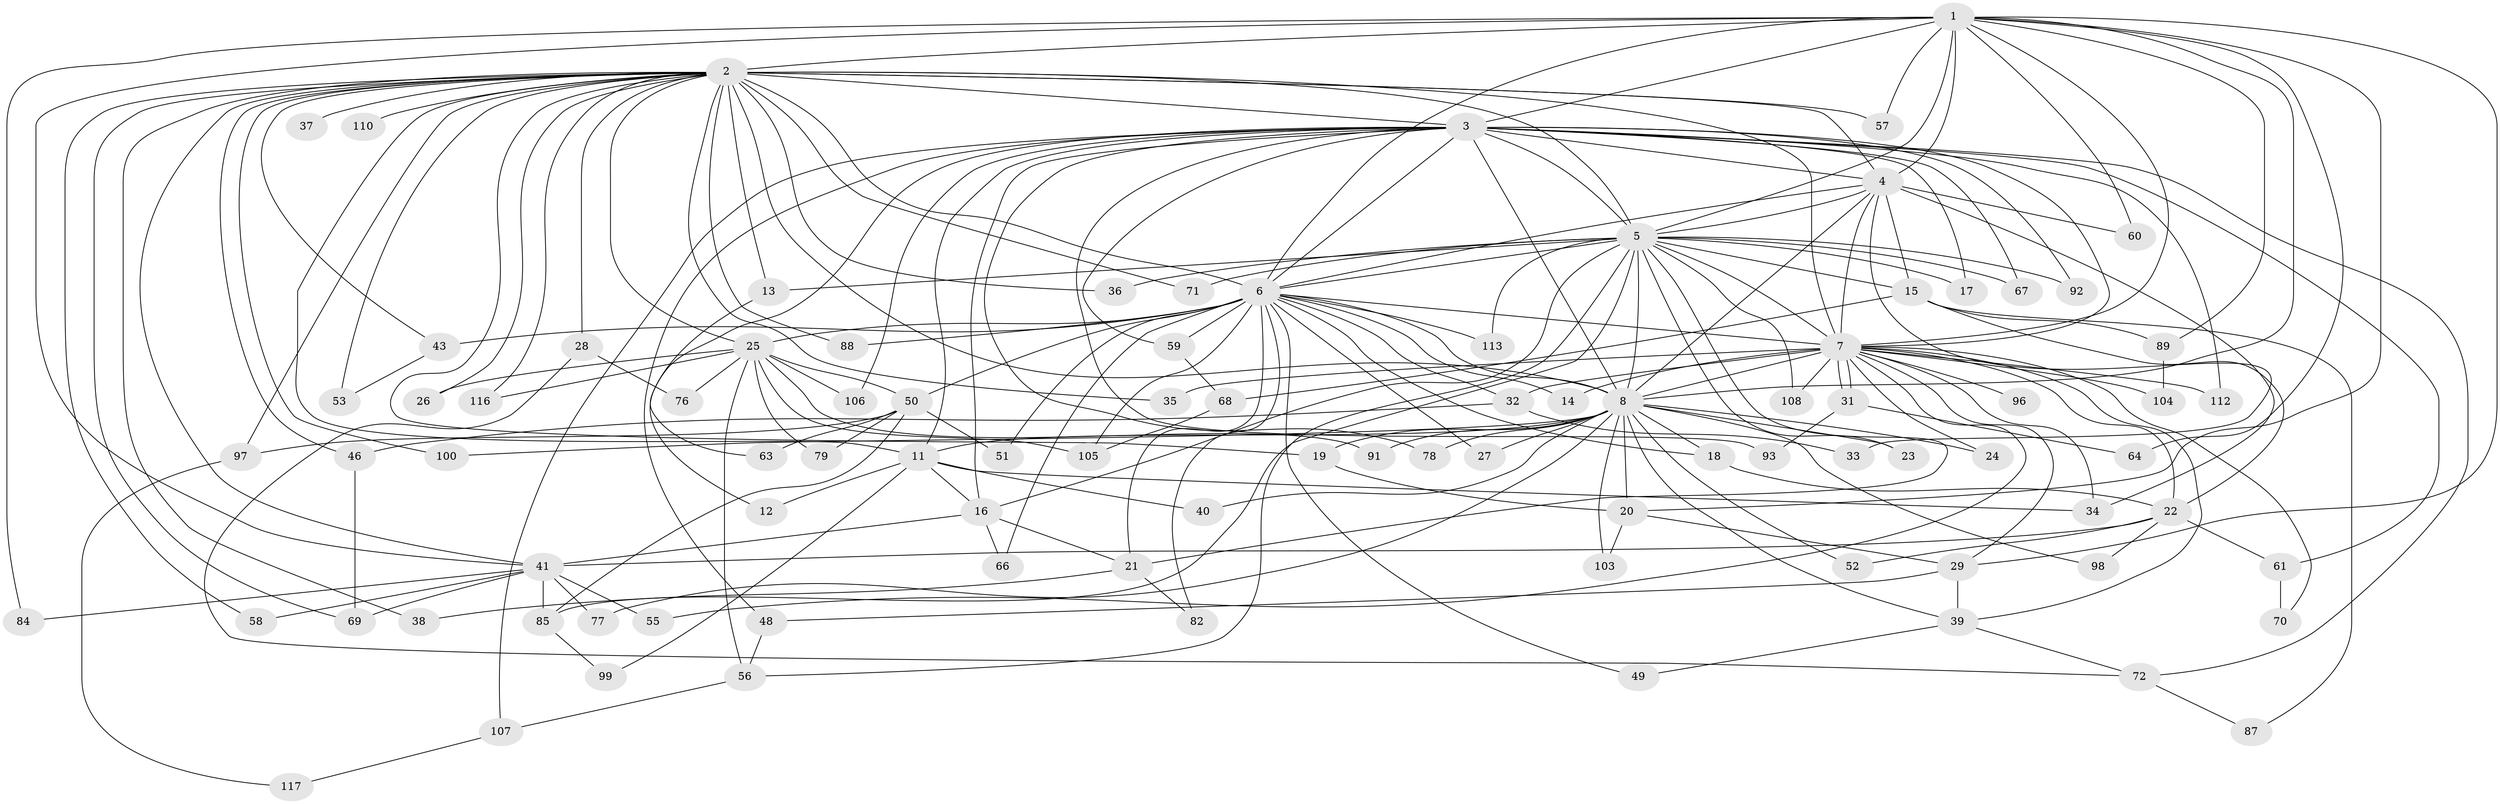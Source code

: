 // Generated by graph-tools (version 1.1) at 2025/51/02/27/25 19:51:46]
// undirected, 91 vertices, 205 edges
graph export_dot {
graph [start="1"]
  node [color=gray90,style=filled];
  1 [super="+47"];
  2 [super="+10"];
  3 [super="+44"];
  4 [super="+101"];
  5 [super="+42"];
  6 [super="+75"];
  7 [super="+9"];
  8 [super="+30"];
  11 [super="+95"];
  12;
  13;
  14;
  15 [super="+83"];
  16 [super="+114"];
  17;
  18;
  19 [super="+62"];
  20;
  21 [super="+111"];
  22 [super="+73"];
  23;
  24;
  25 [super="+90"];
  26;
  27;
  28;
  29 [super="+115"];
  31;
  32;
  33;
  34 [super="+54"];
  35;
  36;
  37;
  38;
  39 [super="+45"];
  40;
  41 [super="+74"];
  43;
  46;
  48 [super="+81"];
  49;
  50 [super="+102"];
  51;
  52;
  53;
  55;
  56 [super="+65"];
  57;
  58;
  59;
  60;
  61;
  63;
  64;
  66;
  67;
  68;
  69 [super="+86"];
  70;
  71;
  72 [super="+80"];
  76;
  77;
  78;
  79;
  82;
  84;
  85 [super="+94"];
  87;
  88;
  89;
  91;
  92;
  93;
  96;
  97;
  98;
  99;
  100;
  103;
  104;
  105 [super="+109"];
  106;
  107;
  108;
  110;
  112;
  113;
  116;
  117;
  1 -- 2 [weight=2];
  1 -- 3;
  1 -- 4;
  1 -- 5;
  1 -- 6;
  1 -- 7 [weight=2];
  1 -- 8;
  1 -- 20;
  1 -- 29;
  1 -- 57;
  1 -- 60;
  1 -- 64;
  1 -- 84;
  1 -- 89;
  1 -- 41;
  2 -- 3 [weight=2];
  2 -- 4 [weight=2];
  2 -- 5 [weight=2];
  2 -- 6 [weight=3];
  2 -- 7 [weight=4];
  2 -- 8 [weight=2];
  2 -- 13;
  2 -- 26;
  2 -- 38;
  2 -- 71;
  2 -- 88;
  2 -- 100;
  2 -- 69;
  2 -- 11;
  2 -- 19;
  2 -- 25 [weight=2];
  2 -- 28;
  2 -- 97;
  2 -- 35;
  2 -- 36;
  2 -- 37;
  2 -- 41;
  2 -- 43;
  2 -- 46;
  2 -- 110;
  2 -- 116;
  2 -- 53;
  2 -- 57;
  2 -- 58;
  3 -- 4;
  3 -- 5 [weight=2];
  3 -- 6;
  3 -- 7 [weight=2];
  3 -- 8;
  3 -- 12;
  3 -- 16;
  3 -- 17;
  3 -- 59;
  3 -- 61;
  3 -- 72;
  3 -- 78;
  3 -- 92;
  3 -- 93;
  3 -- 107;
  3 -- 112;
  3 -- 48 [weight=2];
  3 -- 67;
  3 -- 106;
  3 -- 11;
  4 -- 5;
  4 -- 6;
  4 -- 7 [weight=3];
  4 -- 8;
  4 -- 15;
  4 -- 33;
  4 -- 34;
  4 -- 60;
  5 -- 6;
  5 -- 7 [weight=3];
  5 -- 8;
  5 -- 13;
  5 -- 15;
  5 -- 16;
  5 -- 17;
  5 -- 23;
  5 -- 36;
  5 -- 67;
  5 -- 71;
  5 -- 85;
  5 -- 92;
  5 -- 108;
  5 -- 113;
  5 -- 21;
  5 -- 56;
  6 -- 7 [weight=2];
  6 -- 8;
  6 -- 14;
  6 -- 18;
  6 -- 21;
  6 -- 25;
  6 -- 27;
  6 -- 32;
  6 -- 43;
  6 -- 49;
  6 -- 50;
  6 -- 51;
  6 -- 59;
  6 -- 66;
  6 -- 82;
  6 -- 88;
  6 -- 105;
  6 -- 113;
  7 -- 8 [weight=2];
  7 -- 14;
  7 -- 24;
  7 -- 31;
  7 -- 31;
  7 -- 39;
  7 -- 104;
  7 -- 108;
  7 -- 29;
  7 -- 32;
  7 -- 96;
  7 -- 34;
  7 -- 35;
  7 -- 70;
  7 -- 112;
  7 -- 22 [weight=2];
  7 -- 55;
  8 -- 11;
  8 -- 18;
  8 -- 19 [weight=2];
  8 -- 23;
  8 -- 24;
  8 -- 27;
  8 -- 40;
  8 -- 77;
  8 -- 78;
  8 -- 91;
  8 -- 98;
  8 -- 100;
  8 -- 20;
  8 -- 52;
  8 -- 39;
  8 -- 103;
  11 -- 12;
  11 -- 40;
  11 -- 99;
  11 -- 34;
  11 -- 16;
  13 -- 63;
  15 -- 68;
  15 -- 89;
  15 -- 87;
  15 -- 22;
  16 -- 21;
  16 -- 41;
  16 -- 66;
  18 -- 22;
  19 -- 20;
  20 -- 29;
  20 -- 103;
  21 -- 38;
  21 -- 82;
  22 -- 52;
  22 -- 61;
  22 -- 98;
  22 -- 41;
  25 -- 26;
  25 -- 50;
  25 -- 76;
  25 -- 79;
  25 -- 106;
  25 -- 116;
  25 -- 91;
  25 -- 105;
  25 -- 56;
  28 -- 76;
  28 -- 72;
  29 -- 48;
  29 -- 39;
  31 -- 64;
  31 -- 93;
  32 -- 33;
  32 -- 46;
  39 -- 72;
  39 -- 49;
  41 -- 55;
  41 -- 58;
  41 -- 69;
  41 -- 77;
  41 -- 84;
  41 -- 85;
  43 -- 53;
  46 -- 69;
  48 -- 56;
  50 -- 51;
  50 -- 63;
  50 -- 79;
  50 -- 85;
  50 -- 97 [weight=2];
  56 -- 107;
  59 -- 68;
  61 -- 70;
  68 -- 105;
  72 -- 87;
  85 -- 99;
  89 -- 104;
  97 -- 117;
  107 -- 117;
}
